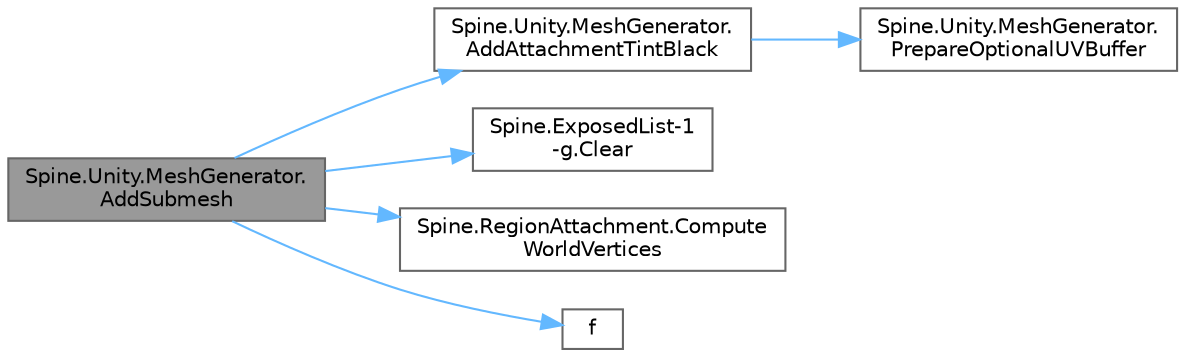 digraph "Spine.Unity.MeshGenerator.AddSubmesh"
{
 // LATEX_PDF_SIZE
  bgcolor="transparent";
  edge [fontname=Helvetica,fontsize=10,labelfontname=Helvetica,labelfontsize=10];
  node [fontname=Helvetica,fontsize=10,shape=box,height=0.2,width=0.4];
  rankdir="LR";
  Node1 [id="Node000001",label="Spine.Unity.MeshGenerator.\lAddSubmesh",height=0.2,width=0.4,color="gray40", fillcolor="grey60", style="filled", fontcolor="black",tooltip=" "];
  Node1 -> Node2 [id="edge1_Node000001_Node000002",color="steelblue1",style="solid",tooltip=" "];
  Node2 [id="Node000002",label="Spine.Unity.MeshGenerator.\lAddAttachmentTintBlack",height=0.2,width=0.4,color="grey40", fillcolor="white", style="filled",URL="$class_spine_1_1_unity_1_1_mesh_generator.html#a110a0b341cca81675d84882f0155aaae",tooltip=" "];
  Node2 -> Node3 [id="edge2_Node000002_Node000003",color="steelblue1",style="solid",tooltip=" "];
  Node3 [id="Node000003",label="Spine.Unity.MeshGenerator.\lPrepareOptionalUVBuffer",height=0.2,width=0.4,color="grey40", fillcolor="white", style="filled",URL="$class_spine_1_1_unity_1_1_mesh_generator.html#ab78a36dccc4e729ec0623d8e46cc7015",tooltip=" "];
  Node1 -> Node4 [id="edge3_Node000001_Node000004",color="steelblue1",style="solid",tooltip=" "];
  Node4 [id="Node000004",label="Spine.ExposedList-1\l-g.Clear",height=0.2,width=0.4,color="grey40", fillcolor="white", style="filled",URL="$class_spine_1_1_exposed_list-1-g.html#ab2453ae483ae98e5e68ea616320c8f5b",tooltip=" "];
  Node1 -> Node5 [id="edge4_Node000001_Node000005",color="steelblue1",style="solid",tooltip=" "];
  Node5 [id="Node000005",label="Spine.RegionAttachment.Compute\lWorldVertices",height=0.2,width=0.4,color="grey40", fillcolor="white", style="filled",URL="$class_spine_1_1_region_attachment.html#ac61dc01cec8dbd170d0311f2d30956f8",tooltip="Transforms the attachment's four vertices to world coordinates. If the attachment has a Sequence the ..."];
  Node1 -> Node6 [id="edge5_Node000001_Node000006",color="steelblue1",style="solid",tooltip=" "];
  Node6 [id="Node000006",label="f",height=0.2,width=0.4,color="grey40", fillcolor="white", style="filled",URL="$cxx11__tensor__map_8cpp.html#a7f507fea02198f6cb81c86640c7b1a4e",tooltip=" "];
}

